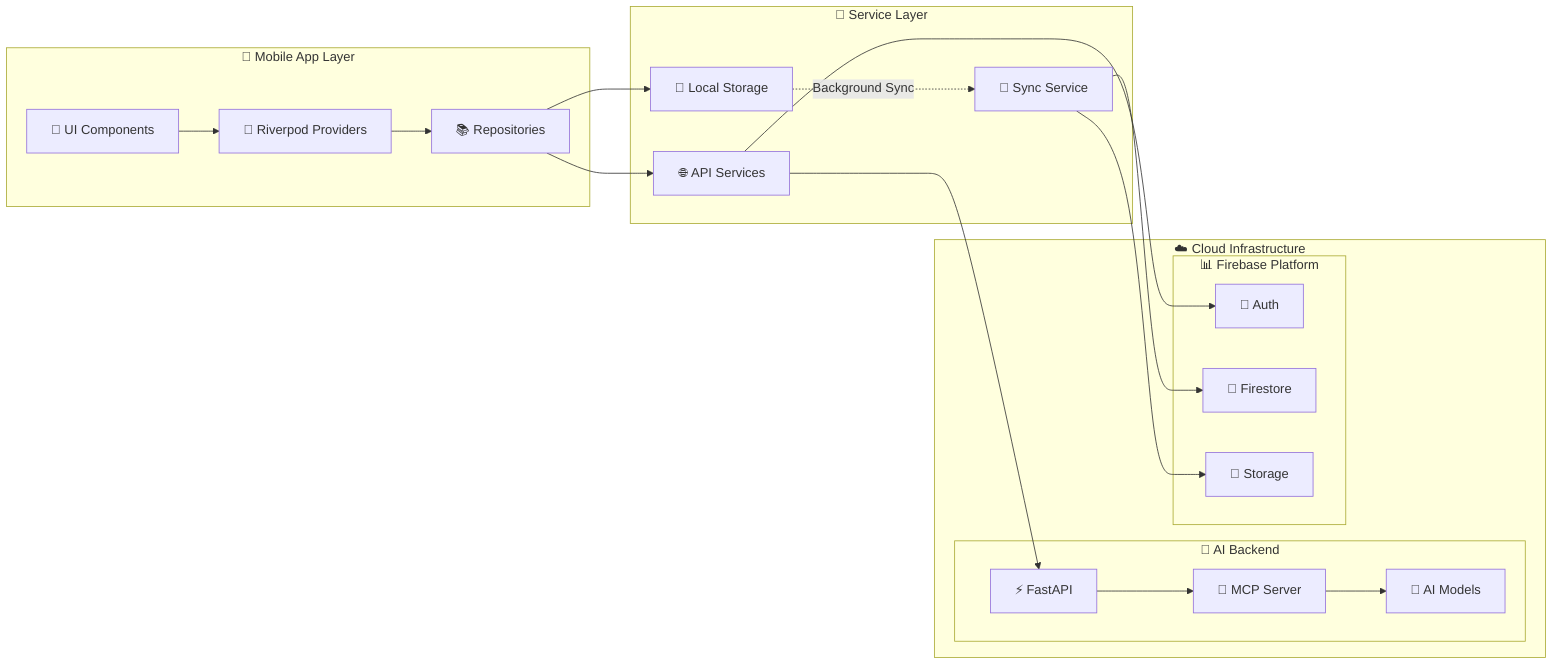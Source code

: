 graph LR
    subgraph "📱 Mobile App Layer"
        UI[🎨 UI Components]
        PROVIDERS[🔧 Riverpod Providers]
        REPOS[📚 Repositories]
    end
    
    subgraph "🔄 Service Layer"
        LOCAL[💾 Local Storage]
        SYNC[🔄 Sync Service]
        API[🌐 API Services]
    end
    
    subgraph "☁️ Cloud Infrastructure"
        subgraph "🤖 AI Backend"
            FASTAPI[⚡ FastAPI]
            MCP[🧠 MCP Server]
            AI_MODELS[🤖 AI Models]
        end
        
        subgraph "📊 Firebase Platform"
            FIREBASE_AUTH[🔐 Auth]
            FIRESTORE[📄 Firestore]
            STORAGE[📁 Storage]
        end
    end
    
    UI --> PROVIDERS
    PROVIDERS --> REPOS
    REPOS --> LOCAL
    REPOS --> API
    API --> FASTAPI
    API --> FIREBASE_AUTH
    
    FASTAPI --> MCP
    MCP --> AI_MODELS
    
    SYNC --> FIRESTORE
    SYNC --> STORAGE
    
    LOCAL -.->|Background Sync| SYNC
